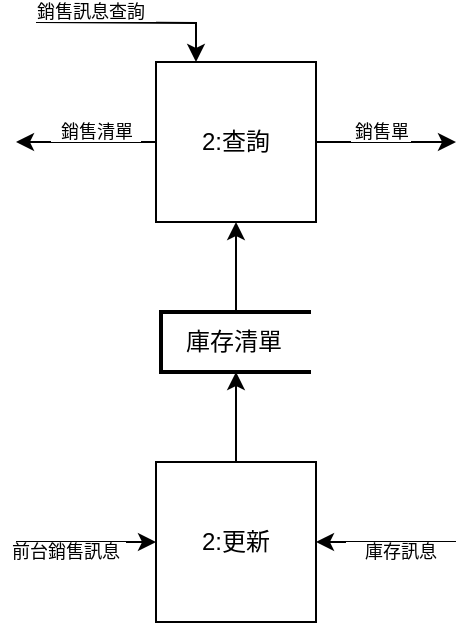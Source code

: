 <mxfile version="22.1.15" type="github">
  <diagram name="第 1 页" id="TlsF7o2u_xRwpaR9Jl4P">
    <mxGraphModel dx="1426" dy="-1587" grid="1" gridSize="10" guides="1" tooltips="1" connect="1" arrows="1" fold="1" page="1" pageScale="1" pageWidth="827" pageHeight="1169" math="0" shadow="0">
      <root>
        <mxCell id="0" />
        <mxCell id="1" parent="0" />
        <mxCell id="e2ENWazzS5ry7Xe-s0nu-1" value="2:查詢" style="whiteSpace=wrap;html=1;aspect=fixed;" vertex="1" parent="1">
          <mxGeometry x="345" y="2760" width="80" height="80" as="geometry" />
        </mxCell>
        <mxCell id="e2ENWazzS5ry7Xe-s0nu-2" value="2:更新" style="whiteSpace=wrap;html=1;aspect=fixed;" vertex="1" parent="1">
          <mxGeometry x="345" y="2960" width="80" height="80" as="geometry" />
        </mxCell>
        <mxCell id="e2ENWazzS5ry7Xe-s0nu-3" value="&amp;nbsp; &amp;nbsp;庫存清單" style="strokeWidth=2;html=1;shape=mxgraph.flowchart.annotation_1;align=left;pointerEvents=1;" vertex="1" parent="1">
          <mxGeometry x="347.5" y="2885" width="75" height="30" as="geometry" />
        </mxCell>
        <mxCell id="e2ENWazzS5ry7Xe-s0nu-4" value="" style="endArrow=classic;html=1;rounded=0;entryX=0.25;entryY=0;entryDx=0;entryDy=0;edgeStyle=orthogonalEdgeStyle;" edge="1" parent="1" target="e2ENWazzS5ry7Xe-s0nu-1">
          <mxGeometry width="50" height="50" relative="1" as="geometry">
            <mxPoint x="285" y="2740" as="sourcePoint" />
            <mxPoint x="365" y="2740" as="targetPoint" />
          </mxGeometry>
        </mxCell>
        <mxCell id="e2ENWazzS5ry7Xe-s0nu-5" value="" style="endArrow=classic;html=1;rounded=0;exitX=1;exitY=0.5;exitDx=0;exitDy=0;" edge="1" parent="1" source="e2ENWazzS5ry7Xe-s0nu-1">
          <mxGeometry width="50" height="50" relative="1" as="geometry">
            <mxPoint x="505" y="2825" as="sourcePoint" />
            <mxPoint x="495" y="2800" as="targetPoint" />
          </mxGeometry>
        </mxCell>
        <mxCell id="e2ENWazzS5ry7Xe-s0nu-6" value="" style="endArrow=classic;html=1;rounded=0;exitX=0;exitY=0.5;exitDx=0;exitDy=0;" edge="1" parent="1" source="e2ENWazzS5ry7Xe-s0nu-1">
          <mxGeometry width="50" height="50" relative="1" as="geometry">
            <mxPoint x="435" y="2810" as="sourcePoint" />
            <mxPoint x="275" y="2800" as="targetPoint" />
          </mxGeometry>
        </mxCell>
        <mxCell id="e2ENWazzS5ry7Xe-s0nu-7" value="" style="endArrow=classic;html=1;rounded=0;exitX=0.5;exitY=0;exitDx=0;exitDy=0;exitPerimeter=0;entryX=0.5;entryY=1;entryDx=0;entryDy=0;" edge="1" parent="1" source="e2ENWazzS5ry7Xe-s0nu-3" target="e2ENWazzS5ry7Xe-s0nu-1">
          <mxGeometry width="50" height="50" relative="1" as="geometry">
            <mxPoint x="355" y="2870" as="sourcePoint" />
            <mxPoint x="405" y="2820" as="targetPoint" />
          </mxGeometry>
        </mxCell>
        <mxCell id="e2ENWazzS5ry7Xe-s0nu-8" value="" style="endArrow=classic;html=1;rounded=0;exitX=0.5;exitY=0;exitDx=0;exitDy=0;entryX=0.5;entryY=1;entryDx=0;entryDy=0;entryPerimeter=0;" edge="1" parent="1" source="e2ENWazzS5ry7Xe-s0nu-2" target="e2ENWazzS5ry7Xe-s0nu-3">
          <mxGeometry width="50" height="50" relative="1" as="geometry">
            <mxPoint x="384.71" y="2960" as="sourcePoint" />
            <mxPoint x="384.71" y="2915" as="targetPoint" />
          </mxGeometry>
        </mxCell>
        <mxCell id="e2ENWazzS5ry7Xe-s0nu-9" value="" style="endArrow=classic;html=1;rounded=0;entryX=0;entryY=0.5;entryDx=0;entryDy=0;" edge="1" parent="1" target="e2ENWazzS5ry7Xe-s0nu-2">
          <mxGeometry width="50" height="50" relative="1" as="geometry">
            <mxPoint x="275" y="3000" as="sourcePoint" />
            <mxPoint x="240" y="3060" as="targetPoint" />
          </mxGeometry>
        </mxCell>
        <mxCell id="e2ENWazzS5ry7Xe-s0nu-10" value="" style="endArrow=classic;html=1;rounded=0;entryX=1;entryY=0.5;entryDx=0;entryDy=0;" edge="1" parent="1" target="e2ENWazzS5ry7Xe-s0nu-2">
          <mxGeometry width="50" height="50" relative="1" as="geometry">
            <mxPoint x="495" y="3000" as="sourcePoint" />
            <mxPoint x="355" y="3010" as="targetPoint" />
          </mxGeometry>
        </mxCell>
        <mxCell id="e2ENWazzS5ry7Xe-s0nu-11" value="&lt;font style=&quot;font-size: 9px;&quot;&gt;銷售訊息查詢&lt;/font&gt;" style="text;html=1;strokeColor=none;fillColor=default;align=center;verticalAlign=middle;whiteSpace=wrap;rounded=0;fontSize=9;" vertex="1" parent="1">
          <mxGeometry x="280" y="2730" width="65" height="10" as="geometry" />
        </mxCell>
        <mxCell id="e2ENWazzS5ry7Xe-s0nu-12" value="&lt;font style=&quot;font-size: 9px;&quot;&gt;銷售清單&lt;br&gt;&lt;/font&gt;" style="text;html=1;strokeColor=none;fillColor=default;align=center;verticalAlign=middle;whiteSpace=wrap;rounded=0;fontSize=9;" vertex="1" parent="1">
          <mxGeometry x="292.5" y="2790" width="45" height="10" as="geometry" />
        </mxCell>
        <mxCell id="e2ENWazzS5ry7Xe-s0nu-13" value="銷售單" style="text;html=1;strokeColor=none;fillColor=default;align=center;verticalAlign=middle;whiteSpace=wrap;rounded=0;fontSize=9;" vertex="1" parent="1">
          <mxGeometry x="442.5" y="2790" width="30" height="10" as="geometry" />
        </mxCell>
        <mxCell id="e2ENWazzS5ry7Xe-s0nu-14" value="&lt;font style=&quot;font-size: 9px;&quot;&gt;前台銷售訊息&lt;/font&gt;" style="text;html=1;strokeColor=none;fillColor=default;align=center;verticalAlign=middle;whiteSpace=wrap;rounded=0;fontSize=9;" vertex="1" parent="1">
          <mxGeometry x="270" y="3000" width="60" height="10" as="geometry" />
        </mxCell>
        <mxCell id="e2ENWazzS5ry7Xe-s0nu-15" value="&lt;font style=&quot;font-size: 9px;&quot;&gt;庫存訊息&lt;/font&gt;" style="text;html=1;strokeColor=none;fillColor=default;align=center;verticalAlign=middle;whiteSpace=wrap;rounded=0;fontSize=9;" vertex="1" parent="1">
          <mxGeometry x="440" y="3000" width="55" height="10" as="geometry" />
        </mxCell>
      </root>
    </mxGraphModel>
  </diagram>
</mxfile>
